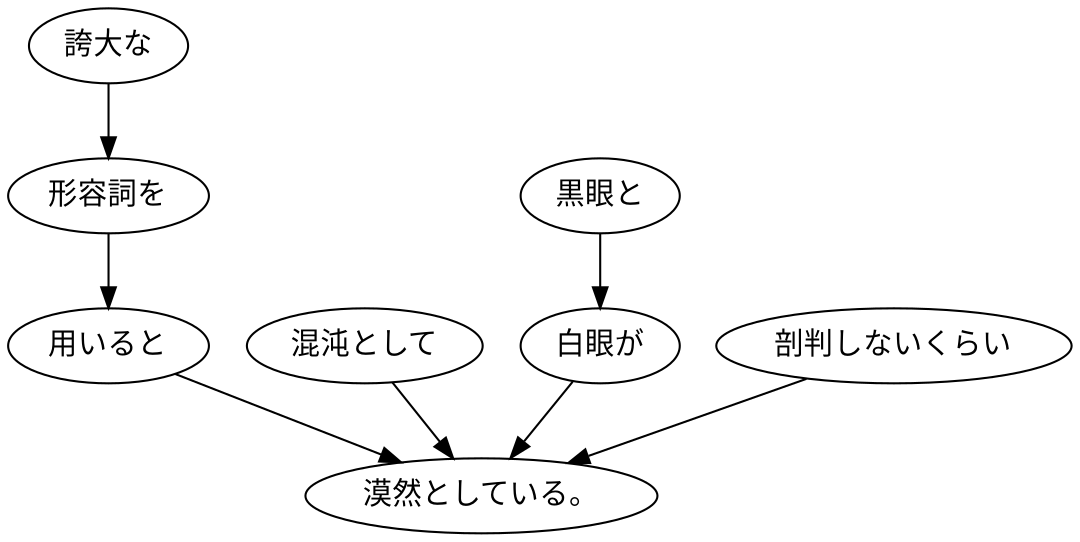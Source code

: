 digraph graph5732 {
	node0 [label="誇大な"];
	node1 [label="形容詞を"];
	node2 [label="用いると"];
	node3 [label="混沌として"];
	node4 [label="黒眼と"];
	node5 [label="白眼が"];
	node6 [label="剖判しないくらい"];
	node7 [label="漠然としている。"];
	node0 -> node1;
	node1 -> node2;
	node2 -> node7;
	node3 -> node7;
	node4 -> node5;
	node5 -> node7;
	node6 -> node7;
}
